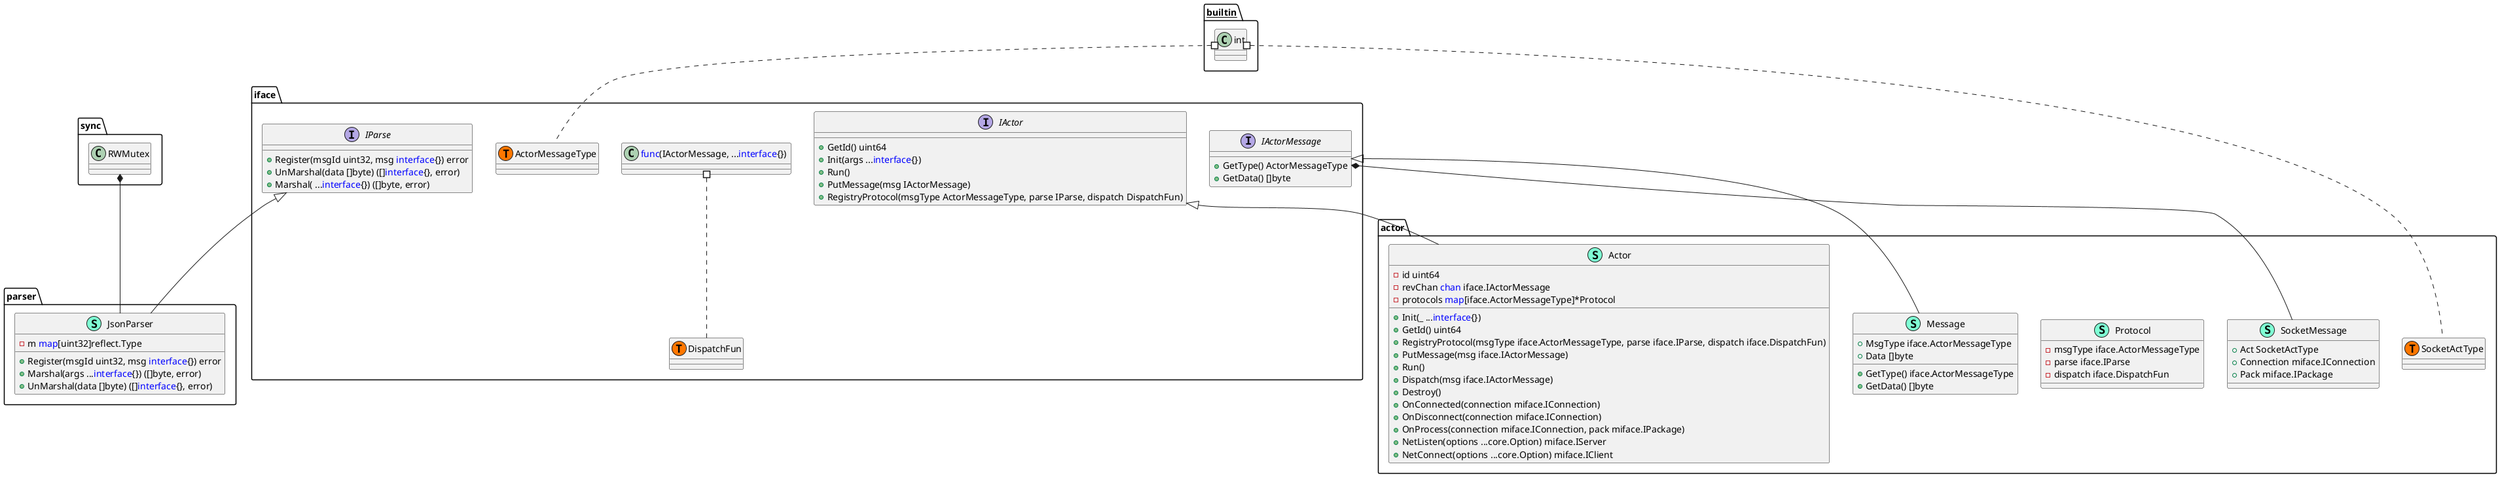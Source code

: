@startuml
namespace actor {
    class Actor << (S,Aquamarine) >> {
        - id uint64
        - revChan <font color=blue>chan</font> iface.IActorMessage
        - protocols <font color=blue>map</font>[iface.ActorMessageType]*Protocol

        + Init(_ ...<font color=blue>interface</font>{}) 
        + GetId() uint64
        + RegistryProtocol(msgType iface.ActorMessageType, parse iface.IParse, dispatch iface.DispatchFun) 
        + PutMessage(msg iface.IActorMessage) 
        + Run() 
        + Dispatch(msg iface.IActorMessage) 
        + Destroy() 
        + OnConnected(connection miface.IConnection) 
        + OnDisconnect(connection miface.IConnection) 
        + OnProcess(connection miface.IConnection, pack miface.IPackage) 
        + NetListen(options ...core.Option) miface.IServer
        + NetConnect(options ...core.Option) miface.IClient

    }
    class Message << (S,Aquamarine) >> {
        + MsgType iface.ActorMessageType
        + Data []byte

        + GetType() iface.ActorMessageType
        + GetData() []byte

    }
    class Protocol << (S,Aquamarine) >> {
        - msgType iface.ActorMessageType
        - parse iface.IParse
        - dispatch iface.DispatchFun

    }
    class SocketMessage << (S,Aquamarine) >> {
        + Act SocketActType
        + Connection miface.IConnection
        + Pack miface.IPackage

    }
    class actor.SocketActType << (T, #FF7700) >>  {
    }
}
"iface.IActorMessage" *-- "actor.SocketMessage"

"iface.IActor" <|-- "actor.Actor"
"iface.IActorMessage" <|-- "actor.Message"

namespace iface {
    interface IActor  {
        + GetId() uint64
        + Init(args ...<font color=blue>interface</font>{}) 
        + Run() 
        + PutMessage(msg IActorMessage) 
        + RegistryProtocol(msgType ActorMessageType, parse IParse, dispatch DispatchFun) 

    }
    interface IActorMessage  {
        + GetType() ActorMessageType
        + GetData() []byte

    }
    interface IParse  {
        + Register(msgId uint32, msg <font color=blue>interface</font>{}) error
        + UnMarshal(data []byte) ([]<font color=blue>interface</font>{}, error)
        + Marshal( ...<font color=blue>interface</font>{}) ([]byte, error)

    }
    class iface.ActorMessageType << (T, #FF7700) >>  {
    }
    class iface.DispatchFun << (T, #FF7700) >>  {
    }
    class "<font color=blue>func</font>(IActorMessage, ...<font color=blue>interface</font>{}) " as fontcolorbluefuncfontIActorMessagefontcolorblueinterfacefont {
        'This class was created so that we can correctly have an alias pointing to this name. Since it contains dots that can break namespaces
    }
}


namespace parser {
    class JsonParser << (S,Aquamarine) >> {
        - m <font color=blue>map</font>[uint32]reflect.Type

        + Register(msgId uint32, msg <font color=blue>interface</font>{}) error
        + Marshal(args ...<font color=blue>interface</font>{}) ([]byte, error)
        + UnMarshal(data []byte) ([]<font color=blue>interface</font>{}, error)

    }
}
"sync.RWMutex" *-- "parser.JsonParser"

"iface.IParse" <|-- "parser.JsonParser"

"__builtin__.int" #.. "actor.SocketActType"
"__builtin__.int" #.. "iface.ActorMessageType"
"iface.fontcolorbluefuncfontIActorMessagefontcolorblueinterfacefont" #.. "iface.DispatchFun"
@enduml
